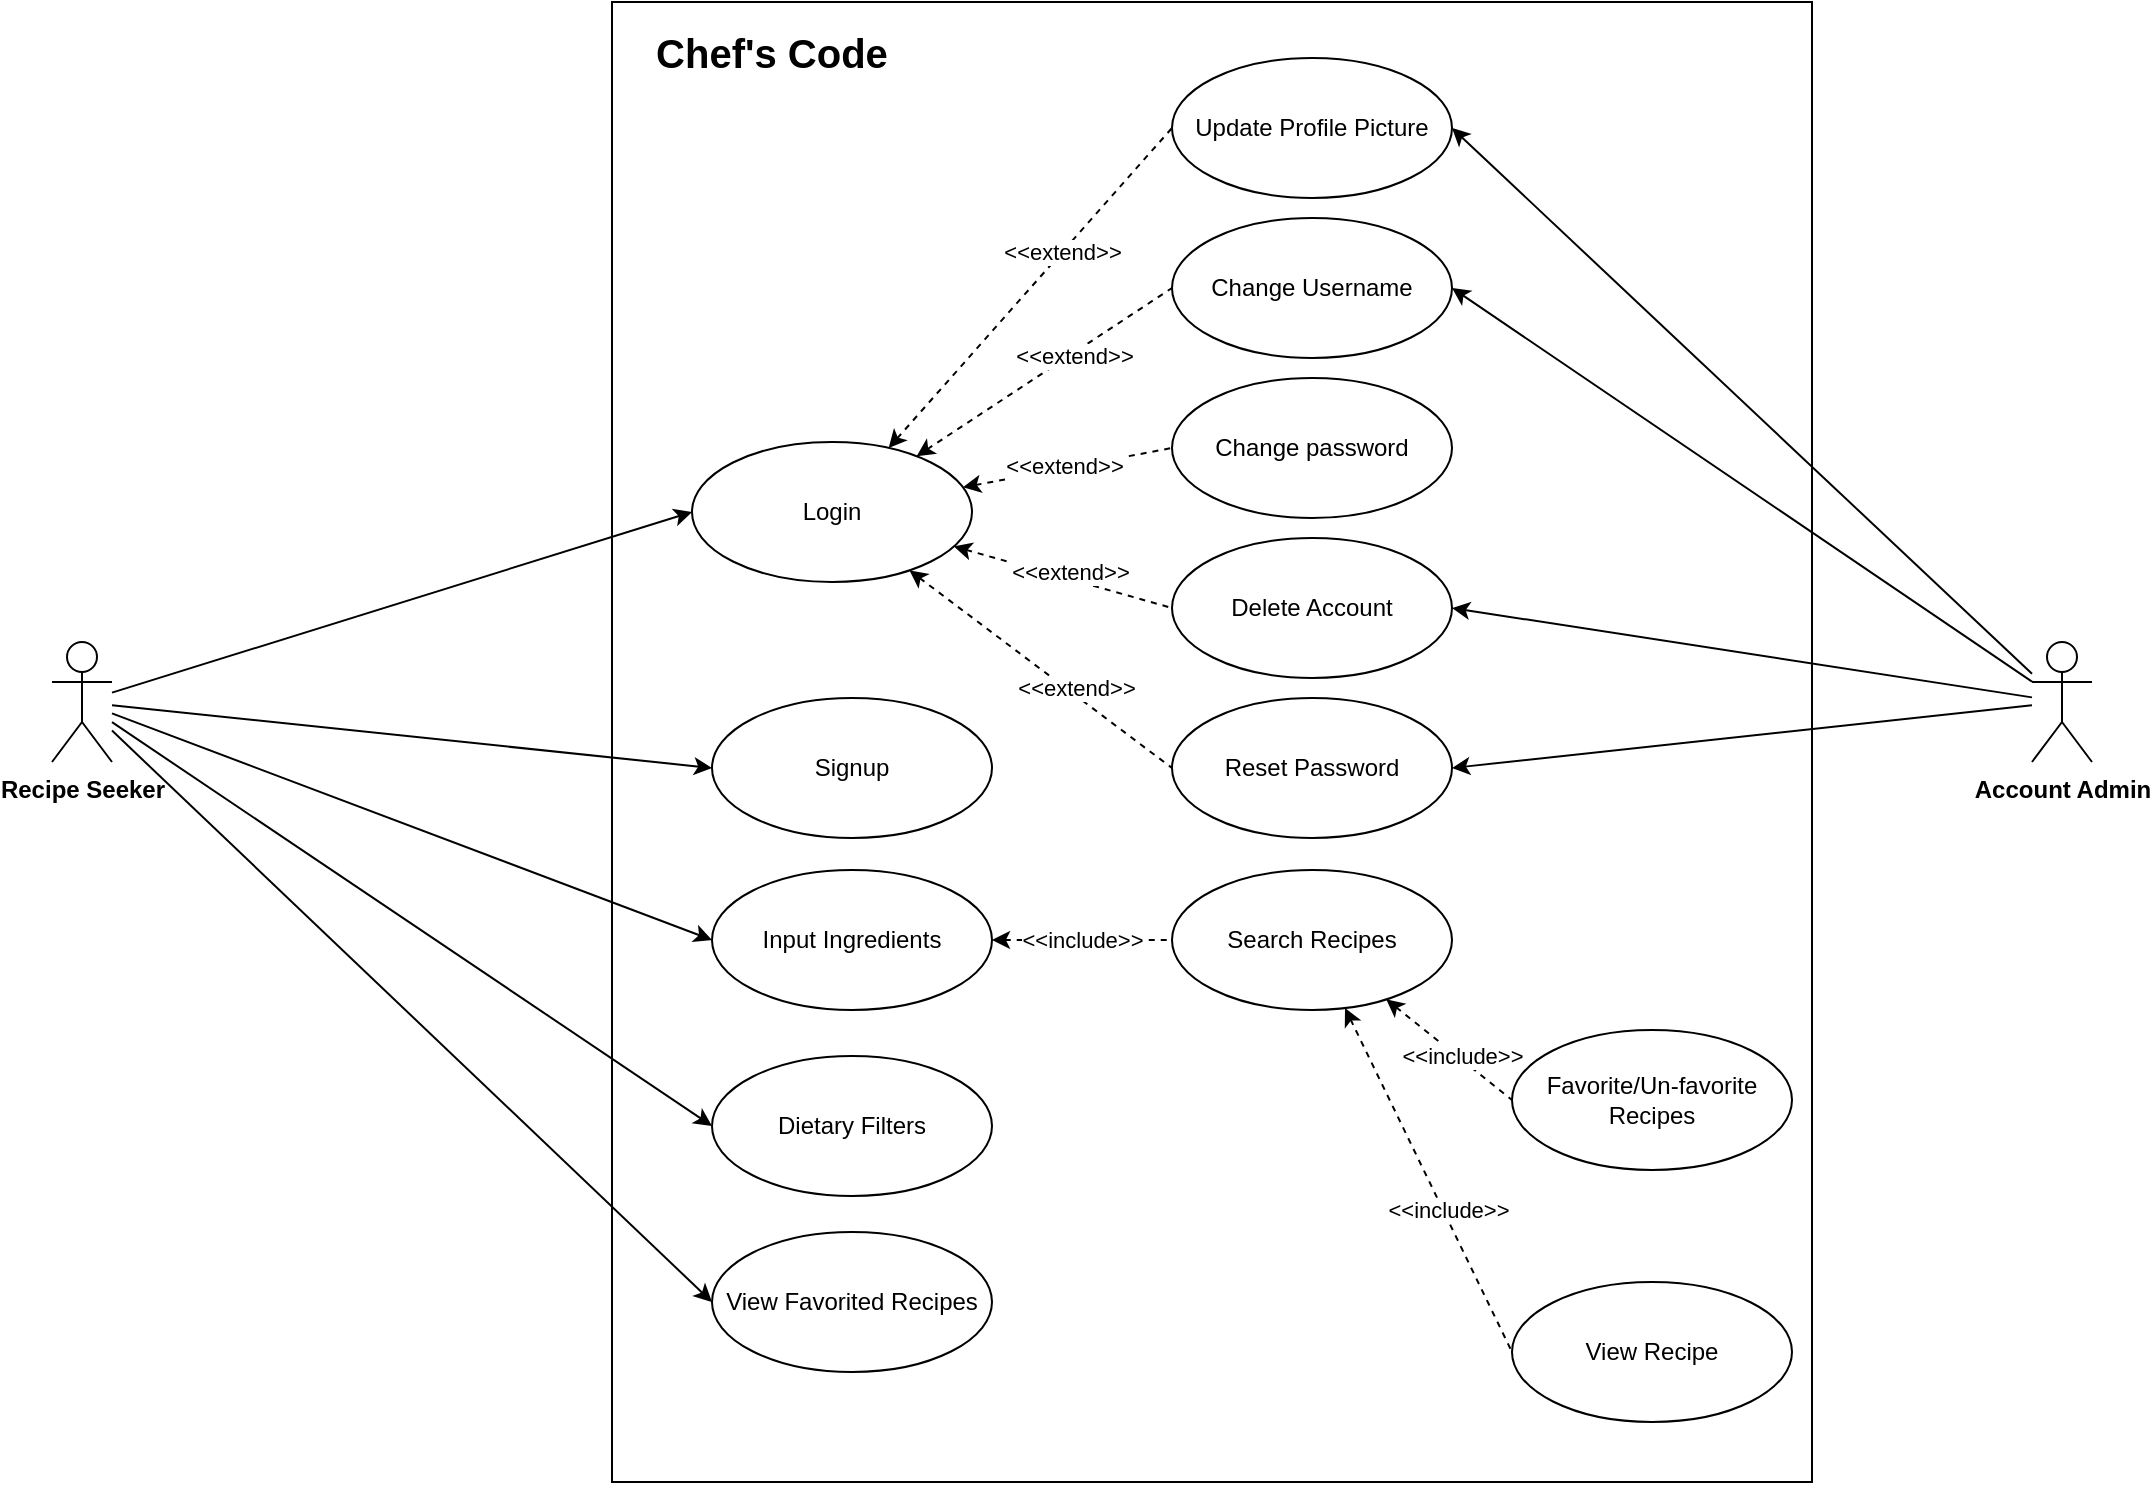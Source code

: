 <mxfile version="26.0.15">
  <diagram name="Page-1" id="GJGxYShn1vkkS5dCXHfT">
    <mxGraphModel dx="984" dy="747" grid="1" gridSize="10" guides="1" tooltips="1" connect="1" arrows="1" fold="1" page="1" pageScale="1" pageWidth="1169" pageHeight="827" math="0" shadow="0">
      <root>
        <mxCell id="0" />
        <mxCell id="1" parent="0" />
        <mxCell id="ak-yXslXo1z2-yepF_gu-51" value="" style="rounded=0;whiteSpace=wrap;html=1;" parent="1" vertex="1">
          <mxGeometry x="360" y="20" width="600" height="740" as="geometry" />
        </mxCell>
        <mxCell id="ak-yXslXo1z2-yepF_gu-17" style="rounded=0;orthogonalLoop=1;jettySize=auto;html=1;entryX=0;entryY=0.5;entryDx=0;entryDy=0;strokeColor=default;" parent="1" source="ak-yXslXo1z2-yepF_gu-1" target="ak-yXslXo1z2-yepF_gu-2" edge="1">
          <mxGeometry relative="1" as="geometry" />
        </mxCell>
        <mxCell id="ak-yXslXo1z2-yepF_gu-18" style="rounded=0;orthogonalLoop=1;jettySize=auto;html=1;entryX=0;entryY=0.5;entryDx=0;entryDy=0;" parent="1" source="ak-yXslXo1z2-yepF_gu-1" target="ak-yXslXo1z2-yepF_gu-4" edge="1">
          <mxGeometry relative="1" as="geometry" />
        </mxCell>
        <mxCell id="ak-yXslXo1z2-yepF_gu-19" style="rounded=0;orthogonalLoop=1;jettySize=auto;html=1;entryX=0;entryY=0.5;entryDx=0;entryDy=0;" parent="1" source="ak-yXslXo1z2-yepF_gu-1" target="ak-yXslXo1z2-yepF_gu-38" edge="1">
          <mxGeometry relative="1" as="geometry">
            <mxPoint x="390" y="570" as="targetPoint" />
          </mxGeometry>
        </mxCell>
        <mxCell id="ak-yXslXo1z2-yepF_gu-20" style="rounded=0;orthogonalLoop=1;jettySize=auto;html=1;entryX=0;entryY=0.5;entryDx=0;entryDy=0;" parent="1" source="ak-yXslXo1z2-yepF_gu-1" target="ak-yXslXo1z2-yepF_gu-6" edge="1">
          <mxGeometry relative="1" as="geometry" />
        </mxCell>
        <mxCell id="ak-yXslXo1z2-yepF_gu-40" style="rounded=0;orthogonalLoop=1;jettySize=auto;html=1;entryX=0;entryY=0.5;entryDx=0;entryDy=0;" parent="1" source="ak-yXslXo1z2-yepF_gu-1" target="ak-yXslXo1z2-yepF_gu-11" edge="1">
          <mxGeometry relative="1" as="geometry" />
        </mxCell>
        <mxCell id="ak-yXslXo1z2-yepF_gu-1" value="&lt;strong&gt;Recipe Seeker&lt;/strong&gt;" style="shape=umlActor;verticalLabelPosition=bottom;verticalAlign=top;html=1;outlineConnect=0;fontSize=12;" parent="1" vertex="1">
          <mxGeometry x="80" y="340" width="30" height="60" as="geometry" />
        </mxCell>
        <mxCell id="ak-yXslXo1z2-yepF_gu-21" style="rounded=0;orthogonalLoop=1;jettySize=auto;html=1;entryX=0;entryY=0.5;entryDx=0;entryDy=0;dashed=1;endArrow=none;startFill=1;startArrow=classic;" parent="1" source="ak-yXslXo1z2-yepF_gu-2" target="ak-yXslXo1z2-yepF_gu-12" edge="1">
          <mxGeometry relative="1" as="geometry" />
        </mxCell>
        <mxCell id="ak-yXslXo1z2-yepF_gu-45" value="&amp;lt;&amp;lt;extend&amp;gt;&amp;gt;" style="edgeLabel;html=1;align=center;verticalAlign=middle;resizable=0;points=[];" parent="ak-yXslXo1z2-yepF_gu-21" vertex="1" connectable="0">
          <mxGeometry x="0.226" relative="1" as="geometry">
            <mxPoint as="offset" />
          </mxGeometry>
        </mxCell>
        <mxCell id="ak-yXslXo1z2-yepF_gu-22" style="rounded=0;orthogonalLoop=1;jettySize=auto;html=1;entryX=0;entryY=0.5;entryDx=0;entryDy=0;dashed=1;endArrow=none;startFill=1;startArrow=classic;" parent="1" source="ak-yXslXo1z2-yepF_gu-2" target="ak-yXslXo1z2-yepF_gu-13" edge="1">
          <mxGeometry relative="1" as="geometry" />
        </mxCell>
        <mxCell id="ak-yXslXo1z2-yepF_gu-46" value="&amp;lt;&amp;lt;extend&amp;gt;&amp;gt;" style="edgeLabel;html=1;align=center;verticalAlign=middle;resizable=0;points=[];" parent="ak-yXslXo1z2-yepF_gu-22" vertex="1" connectable="0">
          <mxGeometry x="0.22" y="-1" relative="1" as="geometry">
            <mxPoint as="offset" />
          </mxGeometry>
        </mxCell>
        <mxCell id="ak-yXslXo1z2-yepF_gu-23" style="rounded=0;orthogonalLoop=1;jettySize=auto;html=1;entryX=0;entryY=0.5;entryDx=0;entryDy=0;dashed=1;endArrow=none;startFill=1;startArrow=classic;" parent="1" source="ak-yXslXo1z2-yepF_gu-2" target="ak-yXslXo1z2-yepF_gu-14" edge="1">
          <mxGeometry relative="1" as="geometry" />
        </mxCell>
        <mxCell id="ak-yXslXo1z2-yepF_gu-47" value="&amp;lt;&amp;lt;extend&amp;gt;&amp;gt;" style="edgeLabel;html=1;align=center;verticalAlign=middle;resizable=0;points=[];" parent="ak-yXslXo1z2-yepF_gu-23" vertex="1" connectable="0">
          <mxGeometry x="-0.035" y="1" relative="1" as="geometry">
            <mxPoint as="offset" />
          </mxGeometry>
        </mxCell>
        <mxCell id="ak-yXslXo1z2-yepF_gu-24" style="rounded=0;orthogonalLoop=1;jettySize=auto;html=1;entryX=0;entryY=0.5;entryDx=0;entryDy=0;dashed=1;endArrow=none;startFill=1;startArrow=classic;" parent="1" source="ak-yXslXo1z2-yepF_gu-2" target="ak-yXslXo1z2-yepF_gu-15" edge="1">
          <mxGeometry relative="1" as="geometry" />
        </mxCell>
        <mxCell id="ak-yXslXo1z2-yepF_gu-48" value="&amp;lt;&amp;lt;extend&amp;gt;&amp;gt;" style="edgeLabel;html=1;align=center;verticalAlign=middle;resizable=0;points=[];" parent="ak-yXslXo1z2-yepF_gu-24" vertex="1" connectable="0">
          <mxGeometry x="0.04" y="4" relative="1" as="geometry">
            <mxPoint as="offset" />
          </mxGeometry>
        </mxCell>
        <mxCell id="ak-yXslXo1z2-yepF_gu-25" style="rounded=0;orthogonalLoop=1;jettySize=auto;html=1;entryX=0;entryY=0.5;entryDx=0;entryDy=0;dashed=1;endArrow=none;startFill=1;startArrow=classic;" parent="1" source="ak-yXslXo1z2-yepF_gu-2" target="ak-yXslXo1z2-yepF_gu-16" edge="1">
          <mxGeometry relative="1" as="geometry" />
        </mxCell>
        <mxCell id="ak-yXslXo1z2-yepF_gu-49" value="&amp;lt;&amp;lt;extend&amp;gt;&amp;gt;" style="edgeLabel;html=1;align=center;verticalAlign=middle;resizable=0;points=[];" parent="ak-yXslXo1z2-yepF_gu-25" vertex="1" connectable="0">
          <mxGeometry x="0.235" y="3" relative="1" as="geometry">
            <mxPoint as="offset" />
          </mxGeometry>
        </mxCell>
        <mxCell id="ak-yXslXo1z2-yepF_gu-2" value="Login" style="ellipse;whiteSpace=wrap;html=1;" parent="1" vertex="1">
          <mxGeometry x="400" y="240" width="140" height="70" as="geometry" />
        </mxCell>
        <mxCell id="ak-yXslXo1z2-yepF_gu-4" value="Signup" style="ellipse;whiteSpace=wrap;html=1;" parent="1" vertex="1">
          <mxGeometry x="410" y="368" width="140" height="70" as="geometry" />
        </mxCell>
        <mxCell id="ak-yXslXo1z2-yepF_gu-27" style="rounded=0;orthogonalLoop=1;jettySize=auto;html=1;entryX=0;entryY=0.5;entryDx=0;entryDy=0;startArrow=classic;startFill=1;endArrow=none;dashed=1;" parent="1" source="ak-yXslXo1z2-yepF_gu-5" target="ak-yXslXo1z2-yepF_gu-8" edge="1">
          <mxGeometry relative="1" as="geometry" />
        </mxCell>
        <mxCell id="ak-yXslXo1z2-yepF_gu-44" value="&amp;lt;&amp;lt;include&amp;gt;&amp;gt;" style="edgeLabel;html=1;align=center;verticalAlign=middle;resizable=0;points=[];" parent="ak-yXslXo1z2-yepF_gu-27" vertex="1" connectable="0">
          <mxGeometry x="0.163" y="2" relative="1" as="geometry">
            <mxPoint as="offset" />
          </mxGeometry>
        </mxCell>
        <mxCell id="ak-yXslXo1z2-yepF_gu-28" style="rounded=0;orthogonalLoop=1;jettySize=auto;html=1;entryX=0;entryY=0.5;entryDx=0;entryDy=0;startArrow=classic;startFill=1;endArrow=none;dashed=1;" parent="1" source="ak-yXslXo1z2-yepF_gu-5" target="ak-yXslXo1z2-yepF_gu-9" edge="1">
          <mxGeometry relative="1" as="geometry" />
        </mxCell>
        <mxCell id="ak-yXslXo1z2-yepF_gu-43" value="&amp;lt;&amp;lt;include&amp;gt;&amp;gt;" style="edgeLabel;html=1;align=center;verticalAlign=middle;resizable=0;points=[];" parent="ak-yXslXo1z2-yepF_gu-28" vertex="1" connectable="0">
          <mxGeometry x="0.186" y="2" relative="1" as="geometry">
            <mxPoint as="offset" />
          </mxGeometry>
        </mxCell>
        <mxCell id="ak-yXslXo1z2-yepF_gu-5" value="Search Recipes" style="ellipse;whiteSpace=wrap;html=1;" parent="1" vertex="1">
          <mxGeometry x="640" y="454" width="140" height="70" as="geometry" />
        </mxCell>
        <mxCell id="ak-yXslXo1z2-yepF_gu-6" value="Dietary Filters" style="ellipse;whiteSpace=wrap;html=1;" parent="1" vertex="1">
          <mxGeometry x="410" y="547" width="140" height="70" as="geometry" />
        </mxCell>
        <mxCell id="ak-yXslXo1z2-yepF_gu-8" value="Favorite/Un-favorite Recipes" style="ellipse;whiteSpace=wrap;html=1;" parent="1" vertex="1">
          <mxGeometry x="810" y="534" width="140" height="70" as="geometry" />
        </mxCell>
        <mxCell id="ak-yXslXo1z2-yepF_gu-9" value="View Recipe" style="ellipse;whiteSpace=wrap;html=1;" parent="1" vertex="1">
          <mxGeometry x="810" y="660" width="140" height="70" as="geometry" />
        </mxCell>
        <mxCell id="ak-yXslXo1z2-yepF_gu-11" value="View Favorited Recipes" style="ellipse;whiteSpace=wrap;html=1;" parent="1" vertex="1">
          <mxGeometry x="410" y="635" width="140" height="70" as="geometry" />
        </mxCell>
        <mxCell id="ak-yXslXo1z2-yepF_gu-12" value="Update Profile Picture" style="ellipse;whiteSpace=wrap;html=1;" parent="1" vertex="1">
          <mxGeometry x="640" y="48" width="140" height="70" as="geometry" />
        </mxCell>
        <mxCell id="ak-yXslXo1z2-yepF_gu-13" value="Change Username" style="ellipse;whiteSpace=wrap;html=1;" parent="1" vertex="1">
          <mxGeometry x="640" y="128" width="140" height="70" as="geometry" />
        </mxCell>
        <mxCell id="ak-yXslXo1z2-yepF_gu-14" value="Change password" style="ellipse;whiteSpace=wrap;html=1;" parent="1" vertex="1">
          <mxGeometry x="640" y="208" width="140" height="70" as="geometry" />
        </mxCell>
        <mxCell id="ak-yXslXo1z2-yepF_gu-15" value="Delete Account" style="ellipse;whiteSpace=wrap;html=1;" parent="1" vertex="1">
          <mxGeometry x="640" y="288" width="140" height="70" as="geometry" />
        </mxCell>
        <mxCell id="ak-yXslXo1z2-yepF_gu-16" value="Reset Password" style="ellipse;whiteSpace=wrap;html=1;" parent="1" vertex="1">
          <mxGeometry x="640" y="368" width="140" height="70" as="geometry" />
        </mxCell>
        <mxCell id="ak-yXslXo1z2-yepF_gu-33" style="rounded=0;orthogonalLoop=1;jettySize=auto;html=1;entryX=1;entryY=0.5;entryDx=0;entryDy=0;" parent="1" source="ak-yXslXo1z2-yepF_gu-31" target="ak-yXslXo1z2-yepF_gu-12" edge="1">
          <mxGeometry relative="1" as="geometry" />
        </mxCell>
        <mxCell id="ak-yXslXo1z2-yepF_gu-34" style="rounded=0;orthogonalLoop=1;jettySize=auto;html=1;entryX=1;entryY=0.5;entryDx=0;entryDy=0;" parent="1" source="ak-yXslXo1z2-yepF_gu-31" target="ak-yXslXo1z2-yepF_gu-13" edge="1">
          <mxGeometry relative="1" as="geometry" />
        </mxCell>
        <mxCell id="ak-yXslXo1z2-yepF_gu-35" style="rounded=0;orthogonalLoop=1;jettySize=auto;html=1;entryX=1;entryY=0.5;entryDx=0;entryDy=0;" parent="1" source="ak-yXslXo1z2-yepF_gu-31" target="ak-yXslXo1z2-yepF_gu-15" edge="1">
          <mxGeometry relative="1" as="geometry" />
        </mxCell>
        <mxCell id="ak-yXslXo1z2-yepF_gu-36" style="rounded=0;orthogonalLoop=1;jettySize=auto;html=1;entryX=1;entryY=0.5;entryDx=0;entryDy=0;" parent="1" source="ak-yXslXo1z2-yepF_gu-31" target="ak-yXslXo1z2-yepF_gu-16" edge="1">
          <mxGeometry relative="1" as="geometry" />
        </mxCell>
        <mxCell id="ak-yXslXo1z2-yepF_gu-31" value="&lt;strong&gt;Account Admin&lt;/strong&gt;" style="shape=umlActor;verticalLabelPosition=bottom;verticalAlign=top;html=1;outlineConnect=0;" parent="1" vertex="1">
          <mxGeometry x="1070" y="340" width="30" height="60" as="geometry" />
        </mxCell>
        <mxCell id="ak-yXslXo1z2-yepF_gu-39" style="rounded=0;orthogonalLoop=1;jettySize=auto;html=1;entryX=0;entryY=0.5;entryDx=0;entryDy=0;endArrow=none;startFill=1;startArrow=classic;dashed=1;" parent="1" source="ak-yXslXo1z2-yepF_gu-38" target="ak-yXslXo1z2-yepF_gu-5" edge="1">
          <mxGeometry relative="1" as="geometry" />
        </mxCell>
        <mxCell id="ak-yXslXo1z2-yepF_gu-42" value="&amp;lt;&amp;lt;include&amp;gt;&amp;gt;" style="edgeLabel;html=1;align=center;verticalAlign=middle;resizable=0;points=[];" parent="ak-yXslXo1z2-yepF_gu-39" vertex="1" connectable="0">
          <mxGeometry x="-0.011" relative="1" as="geometry">
            <mxPoint as="offset" />
          </mxGeometry>
        </mxCell>
        <mxCell id="ak-yXslXo1z2-yepF_gu-38" value="Input Ingredients" style="ellipse;whiteSpace=wrap;html=1;" parent="1" vertex="1">
          <mxGeometry x="410.0" y="454" width="140" height="70" as="geometry" />
        </mxCell>
        <mxCell id="ak-yXslXo1z2-yepF_gu-52" value="Chef&#39;s Code" style="text;html=1;align=center;verticalAlign=middle;whiteSpace=wrap;rounded=0;fontStyle=1;fontSize=20;" parent="1" vertex="1">
          <mxGeometry x="370" y="30" width="140" height="30" as="geometry" />
        </mxCell>
      </root>
    </mxGraphModel>
  </diagram>
</mxfile>
